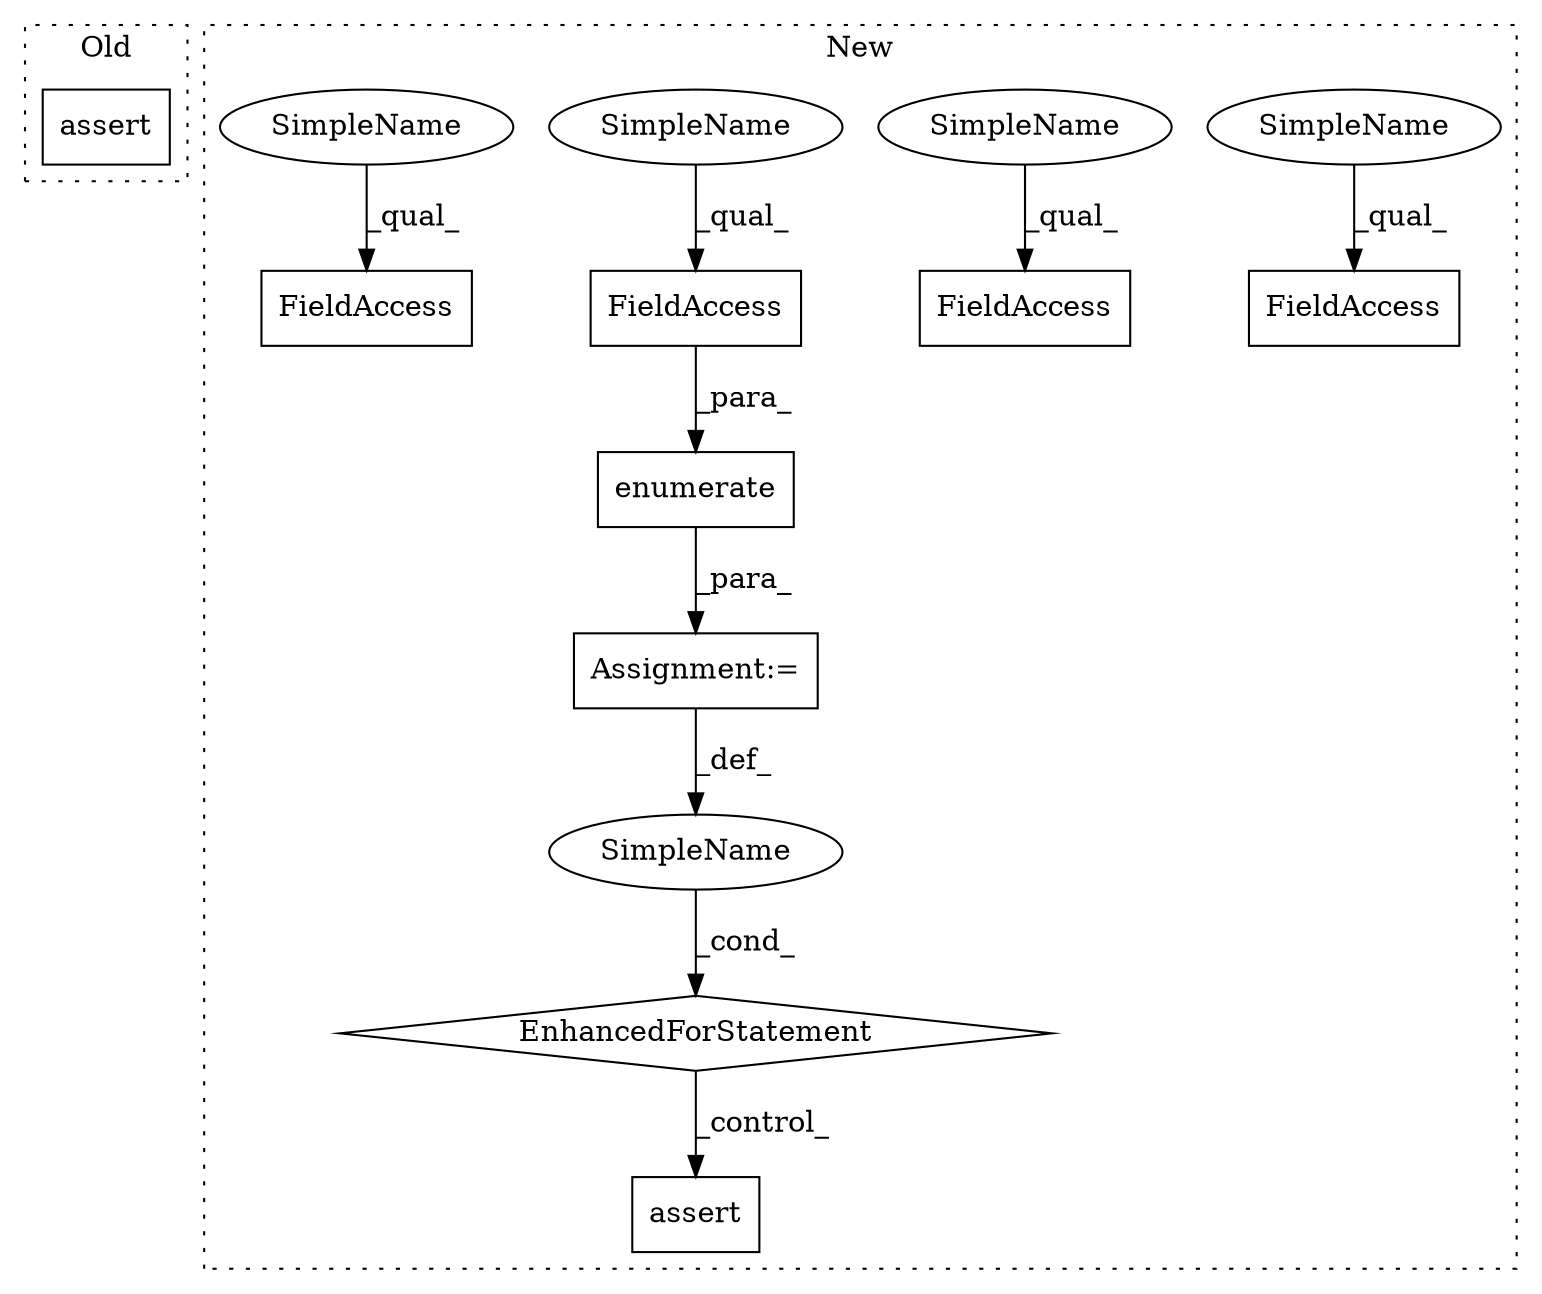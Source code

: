 digraph G {
subgraph cluster0 {
1 [label="assert" a="32" s="14204,14239" l="12,1" shape="box"];
label = "Old";
style="dotted";
}
subgraph cluster1 {
2 [label="enumerate" a="32" s="25373,25396" l="10,1" shape="box"];
3 [label="Assignment:=" a="7" s="25273,25397" l="63,2" shape="box"];
4 [label="EnhancedForStatement" a="70" s="25273,25397" l="63,2" shape="diamond"];
5 [label="assert" a="32" s="25734,25761" l="12,1" shape="box"];
6 [label="SimpleName" a="42" s="25361" l="9" shape="ellipse"];
7 [label="FieldAccess" a="22" s="25383" l="13" shape="box"];
8 [label="FieldAccess" a="22" s="25980" l="14" shape="box"];
9 [label="FieldAccess" a="22" s="25488" l="23" shape="box"];
10 [label="FieldAccess" a="22" s="25414" l="16" shape="box"];
11 [label="SimpleName" a="42" s="25488" l="4" shape="ellipse"];
12 [label="SimpleName" a="42" s="25414" l="4" shape="ellipse"];
13 [label="SimpleName" a="42" s="25383" l="4" shape="ellipse"];
14 [label="SimpleName" a="42" s="25980" l="4" shape="ellipse"];
label = "New";
style="dotted";
}
2 -> 3 [label="_para_"];
3 -> 6 [label="_def_"];
4 -> 5 [label="_control_"];
6 -> 4 [label="_cond_"];
7 -> 2 [label="_para_"];
11 -> 9 [label="_qual_"];
12 -> 10 [label="_qual_"];
13 -> 7 [label="_qual_"];
14 -> 8 [label="_qual_"];
}